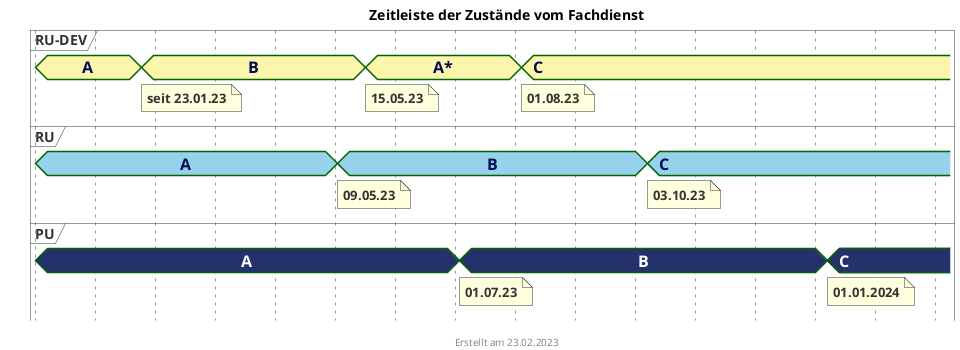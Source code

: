 @startuml fhir_version_timeline
<style>
root {
    Margin 0 0 0 30
}

timingDiagram {
  .rudevcolor {
    FontColor #000e52
    Fontsize 16
    FontStyle bold
    Backgroundcolor #FEF5AC
  }
  .rucolor {
    FontColor #000e52
    Fontsize 16
    FontStyle bold
    Backgroundcolor #97D2EC
  }
  .pucolor {
    FontColor #ffffff
    Fontsize 16
    FontStyle bold
    BackgroundColor #25316D
  }
}
</style>
title Zeitleiste der Zustände vom Fachdienst
footer Erstellt am 23.02.2023

concise "RU-DEV" as RUDEV <<rudevcolor>>
concise "RU" as RU <<rucolor>>
concise "PU" as PU <<pucolor>>


'30 days is scaled to 50 pixels
scale 2592000 as 60 pixels
hide time-axis
'manual time-axis
'use date format "dd.MM.yyyy"

@2022/12/01
RUDEV is "A"
RU is "A"
PU is "A"

@2023/01/23
RUDEV is "B"
note bottom of RUDEV : seit 23.01.23

@2023/05/01
RU is "B"
note bottom of RU : 09.05.23

@2023/05/15
RUDEV is "A*"
note bottom of RUDEV : 15.05.23

@2023/07/01
PU is "B"
note bottom of PU : 01.07.23

@2023/08/01
RUDEV is "C"
note bottom of RUDEV : 01.08.23

@2023/10/03
RU is "C"
note bottom of RU : 03.10.23


@2024/01/01
PU is "C"
note bottom of PU : 01.01.2024

@2024/02/01
@enduml